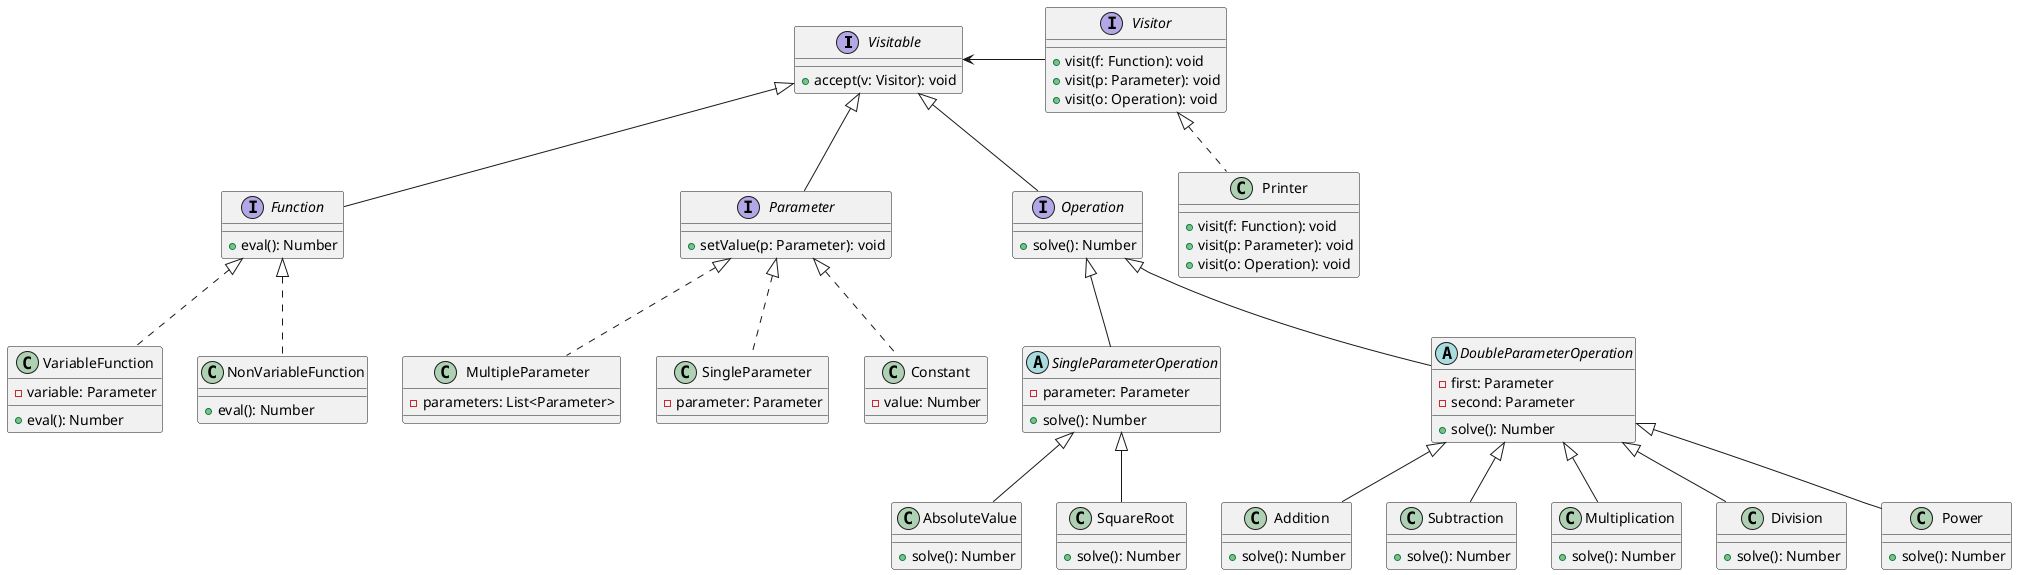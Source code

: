 @startuml

interface Visitable{
+accept(v: Visitor): void
}
interface Visitor{
+visit(f: Function): void
+visit(p: Parameter): void
+visit(o: Operation): void
}

'TODO: Determine if visiting bottom classes is needed

class Printer implements Visitor{
+visit(f: Function): void
+visit(p: Parameter): void
+visit(o: Operation): void
}


interface Function extends Visitable{
+eval(): Number
}
class VariableFunction implements Function{
-variable: Parameter
+eval(): Number
}
class NonVariableFunction implements Function{
+eval(): Number
}

interface Parameter extends Visitable{
+setValue(p: Parameter): void
}

class MultipleParameter implements Parameter{
-parameters: List<Parameter>
}

class SingleParameter implements Parameter{
-parameter: Parameter
}

class Constant implements Parameter{
-value: Number
}

interface Operation extends Visitable{
+solve(): Number
}

abstract class SingleParameterOperation extends Operation{
-parameter: Parameter
+solve(): Number
}

abstract class DoubleParameterOperation extends Operation{
-first: Parameter
-second: Parameter
+solve(): Number
}

class Addition extends DoubleParameterOperation{
+solve(): Number
}
class Subtraction extends DoubleParameterOperation{
+solve(): Number
}
class Multiplication extends DoubleParameterOperation{
+solve(): Number
}
class Division extends DoubleParameterOperation{
+solve(): Number
}
class Power extends DoubleParameterOperation{
+solve(): Number
}

class AbsoluteValue extends SingleParameterOperation{
+solve(): Number
}
class SquareRoot extends SingleParameterOperation{
+solve(): Number
}





' Functions receive ONE WORD OR LETTER,
' then they are single-variable

' Extras
Visitable <-Visitor


@enduml